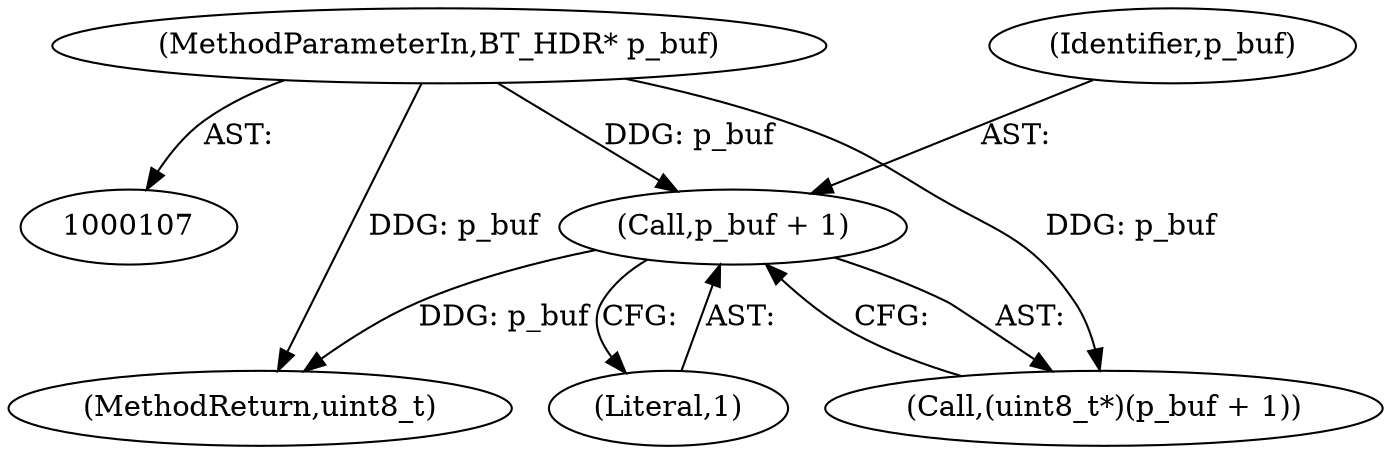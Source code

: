 digraph "0_Android_9fe27a9b445f7e911286ed31c1087ceac567736b@pointer" {
"1000121" [label="(Call,p_buf + 1)"];
"1000110" [label="(MethodParameterIn,BT_HDR* p_buf)"];
"1000110" [label="(MethodParameterIn,BT_HDR* p_buf)"];
"1000123" [label="(Literal,1)"];
"1000453" [label="(MethodReturn,uint8_t)"];
"1000119" [label="(Call,(uint8_t*)(p_buf + 1))"];
"1000122" [label="(Identifier,p_buf)"];
"1000121" [label="(Call,p_buf + 1)"];
"1000121" -> "1000119"  [label="AST: "];
"1000121" -> "1000123"  [label="CFG: "];
"1000122" -> "1000121"  [label="AST: "];
"1000123" -> "1000121"  [label="AST: "];
"1000119" -> "1000121"  [label="CFG: "];
"1000121" -> "1000453"  [label="DDG: p_buf"];
"1000110" -> "1000121"  [label="DDG: p_buf"];
"1000110" -> "1000107"  [label="AST: "];
"1000110" -> "1000453"  [label="DDG: p_buf"];
"1000110" -> "1000119"  [label="DDG: p_buf"];
}
